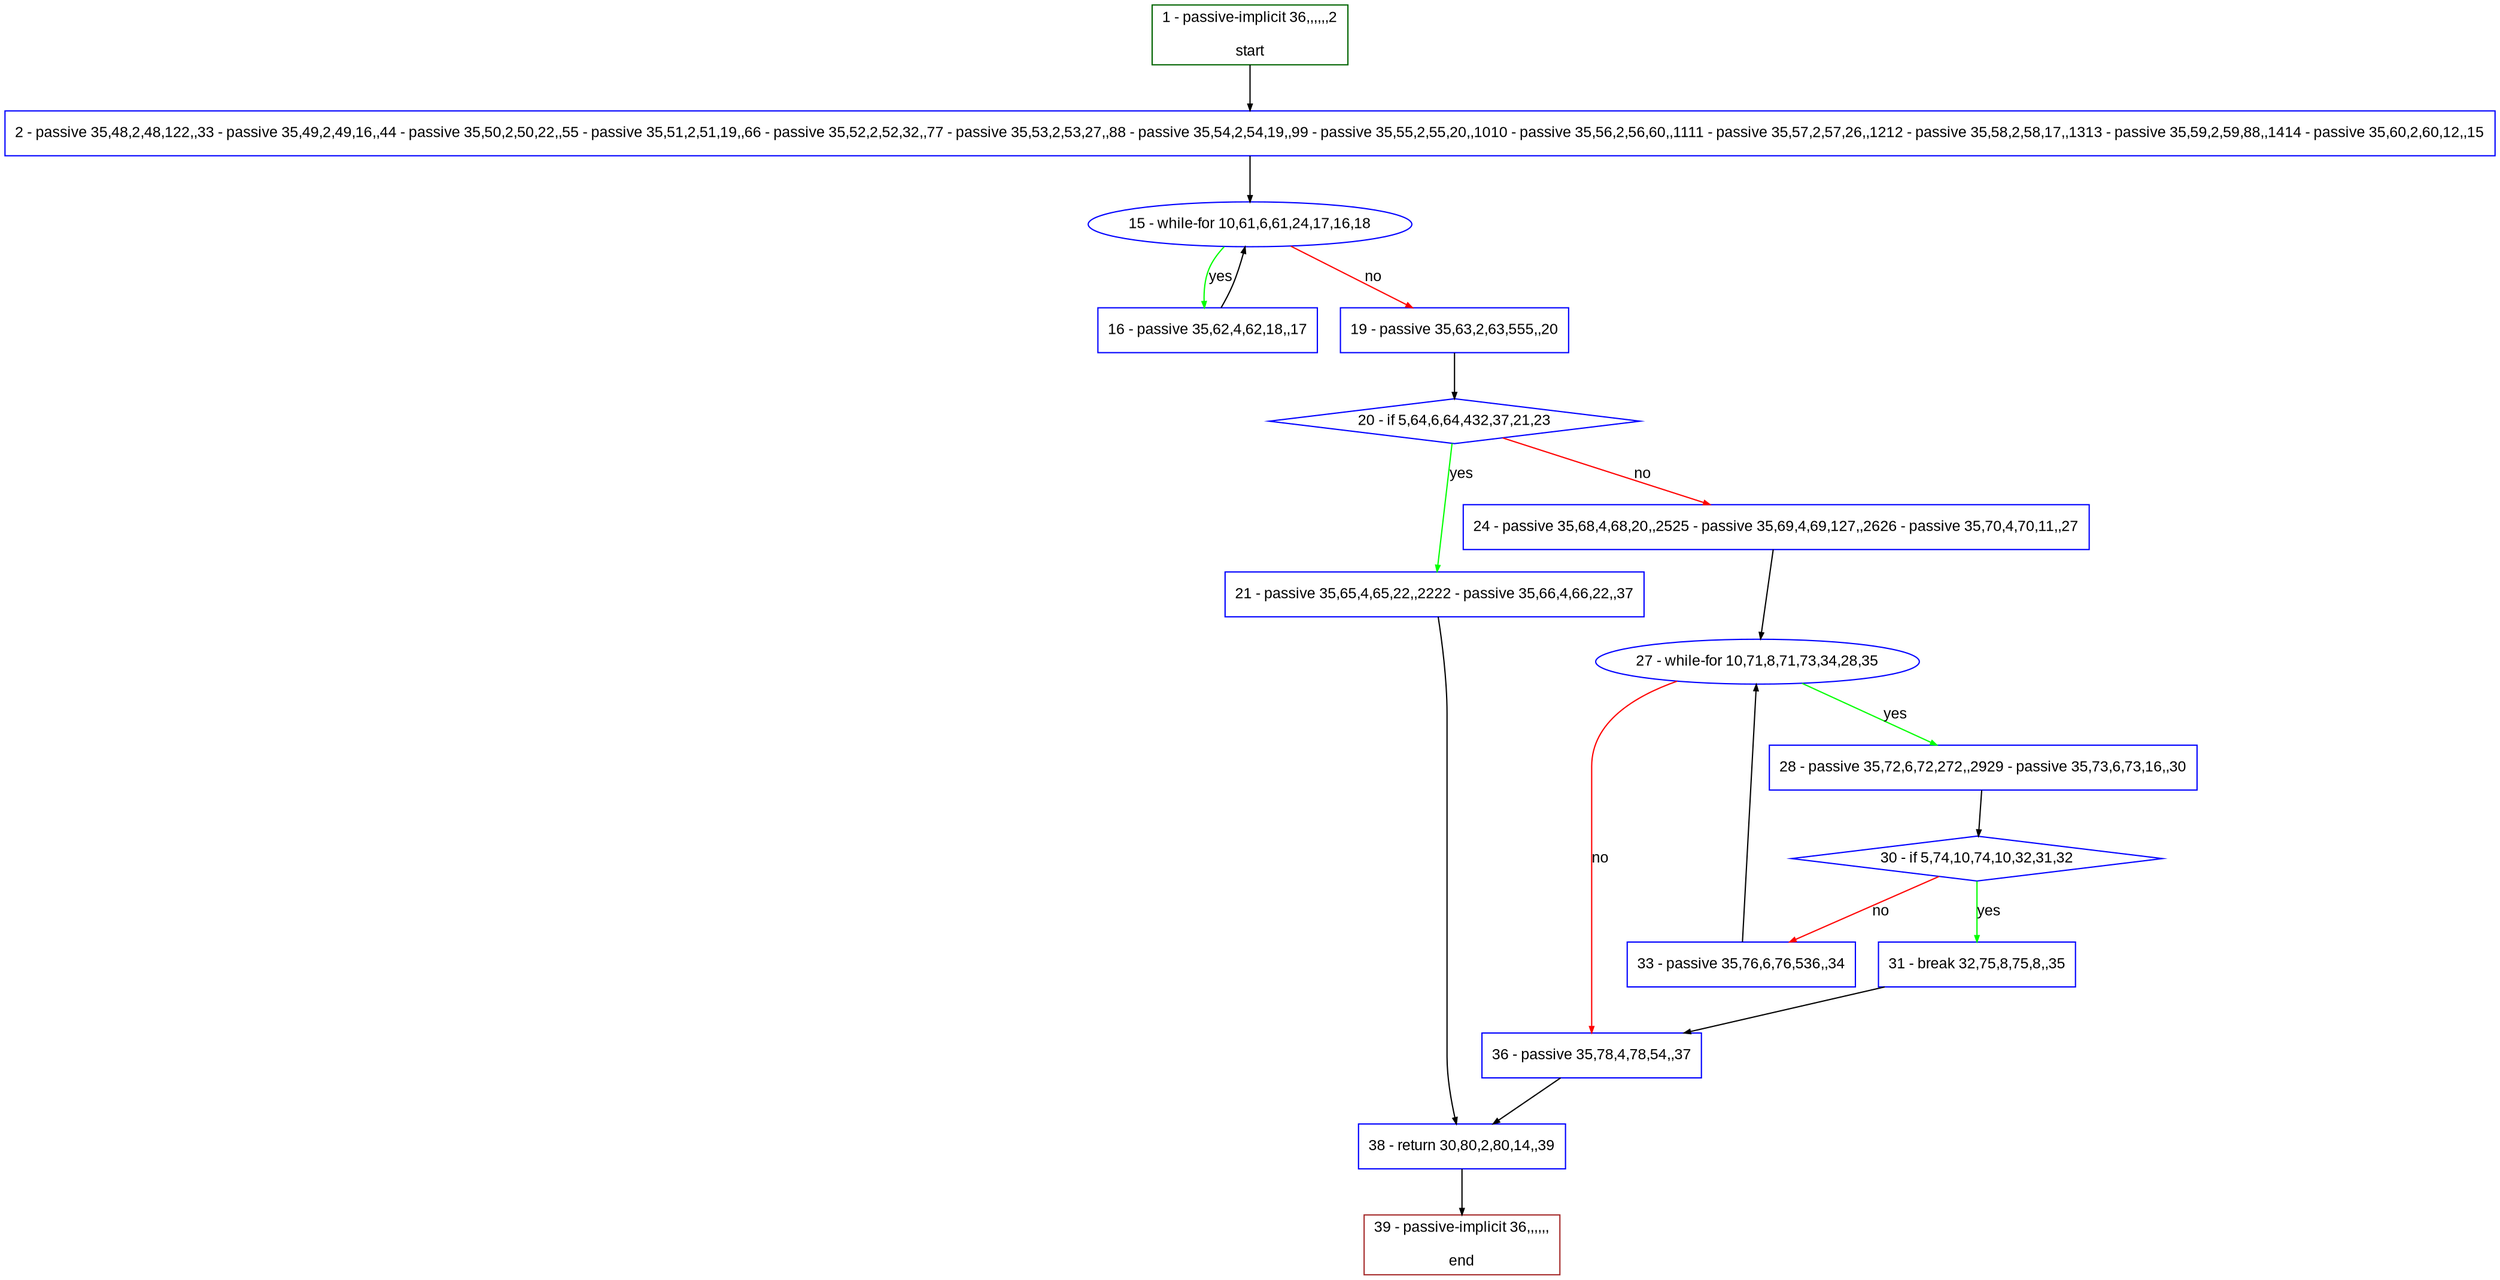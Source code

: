 digraph "" {
  graph [pack="true", label="", fontsize="12", packmode="clust", fontname="Arial", fillcolor="#FFFFCC", bgcolor="white", style="rounded,filled", compound="true"];
  node [node_initialized="no", label="", color="grey", fontsize="12", fillcolor="white", fontname="Arial", style="filled", shape="rectangle", compound="true", fixedsize="false"];
  edge [fontcolor="black", arrowhead="normal", arrowtail="none", arrowsize="0.5", ltail="", label="", color="black", fontsize="12", lhead="", fontname="Arial", dir="forward", compound="true"];
  __N1 [label="2 - passive 35,48,2,48,122,,33 - passive 35,49,2,49,16,,44 - passive 35,50,2,50,22,,55 - passive 35,51,2,51,19,,66 - passive 35,52,2,52,32,,77 - passive 35,53,2,53,27,,88 - passive 35,54,2,54,19,,99 - passive 35,55,2,55,20,,1010 - passive 35,56,2,56,60,,1111 - passive 35,57,2,57,26,,1212 - passive 35,58,2,58,17,,1313 - passive 35,59,2,59,88,,1414 - passive 35,60,2,60,12,,15", color="#0000ff", fillcolor="#ffffff", style="filled", shape="box"];
  __N2 [label="1 - passive-implicit 36,,,,,,2\n\nstart", color="#006400", fillcolor="#ffffff", style="filled", shape="box"];
  __N3 [label="15 - while-for 10,61,6,61,24,17,16,18", color="#0000ff", fillcolor="#ffffff", style="filled", shape="oval"];
  __N4 [label="16 - passive 35,62,4,62,18,,17", color="#0000ff", fillcolor="#ffffff", style="filled", shape="box"];
  __N5 [label="19 - passive 35,63,2,63,555,,20", color="#0000ff", fillcolor="#ffffff", style="filled", shape="box"];
  __N6 [label="20 - if 5,64,6,64,432,37,21,23", color="#0000ff", fillcolor="#ffffff", style="filled", shape="diamond"];
  __N7 [label="21 - passive 35,65,4,65,22,,2222 - passive 35,66,4,66,22,,37", color="#0000ff", fillcolor="#ffffff", style="filled", shape="box"];
  __N8 [label="24 - passive 35,68,4,68,20,,2525 - passive 35,69,4,69,127,,2626 - passive 35,70,4,70,11,,27", color="#0000ff", fillcolor="#ffffff", style="filled", shape="box"];
  __N9 [label="38 - return 30,80,2,80,14,,39", color="#0000ff", fillcolor="#ffffff", style="filled", shape="box"];
  __N10 [label="27 - while-for 10,71,8,71,73,34,28,35", color="#0000ff", fillcolor="#ffffff", style="filled", shape="oval"];
  __N11 [label="28 - passive 35,72,6,72,272,,2929 - passive 35,73,6,73,16,,30", color="#0000ff", fillcolor="#ffffff", style="filled", shape="box"];
  __N12 [label="36 - passive 35,78,4,78,54,,37", color="#0000ff", fillcolor="#ffffff", style="filled", shape="box"];
  __N13 [label="30 - if 5,74,10,74,10,32,31,32", color="#0000ff", fillcolor="#ffffff", style="filled", shape="diamond"];
  __N14 [label="31 - break 32,75,8,75,8,,35", color="#0000ff", fillcolor="#ffffff", style="filled", shape="box"];
  __N15 [label="33 - passive 35,76,6,76,536,,34", color="#0000ff", fillcolor="#ffffff", style="filled", shape="box"];
  __N16 [label="39 - passive-implicit 36,,,,,,\n\nend", color="#a52a2a", fillcolor="#ffffff", style="filled", shape="box"];
  __N2 -> __N1 [arrowhead="normal", arrowtail="none", color="#000000", label="", dir="forward"];
  __N1 -> __N3 [arrowhead="normal", arrowtail="none", color="#000000", label="", dir="forward"];
  __N3 -> __N4 [arrowhead="normal", arrowtail="none", color="#00ff00", label="yes", dir="forward"];
  __N4 -> __N3 [arrowhead="normal", arrowtail="none", color="#000000", label="", dir="forward"];
  __N3 -> __N5 [arrowhead="normal", arrowtail="none", color="#ff0000", label="no", dir="forward"];
  __N5 -> __N6 [arrowhead="normal", arrowtail="none", color="#000000", label="", dir="forward"];
  __N6 -> __N7 [arrowhead="normal", arrowtail="none", color="#00ff00", label="yes", dir="forward"];
  __N6 -> __N8 [arrowhead="normal", arrowtail="none", color="#ff0000", label="no", dir="forward"];
  __N7 -> __N9 [arrowhead="normal", arrowtail="none", color="#000000", label="", dir="forward"];
  __N8 -> __N10 [arrowhead="normal", arrowtail="none", color="#000000", label="", dir="forward"];
  __N10 -> __N11 [arrowhead="normal", arrowtail="none", color="#00ff00", label="yes", dir="forward"];
  __N10 -> __N12 [arrowhead="normal", arrowtail="none", color="#ff0000", label="no", dir="forward"];
  __N11 -> __N13 [arrowhead="normal", arrowtail="none", color="#000000", label="", dir="forward"];
  __N13 -> __N14 [arrowhead="normal", arrowtail="none", color="#00ff00", label="yes", dir="forward"];
  __N13 -> __N15 [arrowhead="normal", arrowtail="none", color="#ff0000", label="no", dir="forward"];
  __N14 -> __N12 [arrowhead="normal", arrowtail="none", color="#000000", label="", dir="forward"];
  __N15 -> __N10 [arrowhead="normal", arrowtail="none", color="#000000", label="", dir="forward"];
  __N12 -> __N9 [arrowhead="normal", arrowtail="none", color="#000000", label="", dir="forward"];
  __N9 -> __N16 [arrowhead="normal", arrowtail="none", color="#000000", label="", dir="forward"];
}
